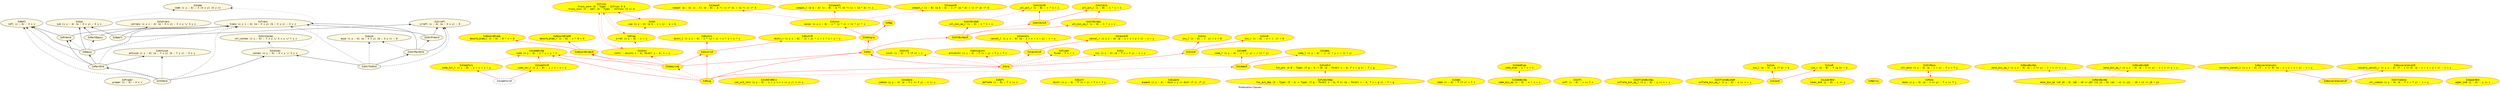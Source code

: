 digraph Is {
  label = "Predicative Classes"
  rankdir = BT

  node [fontname = monospace, style = filled, fillcolor = cornsilk]

  IsProper [label = "\N\nproper (x : A) : X x x"]
  IsComm [label = "\N\ncomm (x y : A) : X (k x y) (k y x)"]

  subgraph order_theory_classes {
    IsAntisym [label = "\N\nantisym (x y : A) (a : Y x y) (b : Y y x) : X x y"]
    IsApart [label = "\N"]
    IsAsym [label = "\N\nasym (x y : A) (a : X x y) (b : X y x) : 0"]
    IsConnex [label = "\N\nconnex (x y : A) : X x y \\/ X y x"]
    IsCotrans [label = "\N\ncotrans (x y z : A) (a : X x z) : X x y \\/ X y z"]
    IsEquiv [label = "\N"]
    IsIrrefl [label = "\N\nirrefl (x : A) (a : X x x) : 0"]
    IsPartEquiv [label = "\N"]
    IsPartOrd [label = "\N"]
    IsPreord [label = "\N"]
    IsRefl [label = "\N\nrefl (x : A) : X x x"]
    IsStrConnex [label = "\N\nstr_connex (x y : A) : Y x y \\/ X x y \\/ Y y x"]
    IsStrPartOrd [label = "\N"]
    IsStrPreord [label = "\N"]
    IsStrTotOrd [label = "\N"]
    IsSym [label = "\N\nsym (x y : A) (a : X x y) : X y x"]
    IsTotOrd [label = "\N"]
    IsTrans [label = "\N\ntrans (x y z : A) (a : X x y) (b : X y z) : X x z"]
  }

  IsAbsorbElemL [label = "\N\nabsorb_elem_l (x : A) : 0 * x = 0", color = red, fillcolor = yellow]
  IsAbsorbElemLR [label = "\N", color = red, fillcolor = yellow]
  IsAbsorbElemR [label = "\N\nabsorb_elem_r (x : A) : x * 0 = 0", color = red, fillcolor = yellow]
  IsAntidistr [label = "\N\nantidistr (x y : A) : f (x + y) = f y + f x", color = red, fillcolor = yellow]
  IsAssoc [label = "\N\nassoc (x y z : A) : x * (y * z) = (x * y) * z", color = red, fillcolor = yellow]
  IsCancelL [label = "\N\ncancel_l (x y z : A) (a : z + x = z + y) : x = y", color = red, fillcolor = yellow]
  IsCancelLR [label = "\N", color = red, fillcolor = yellow]
  IsCancelR [label = "\N\ncancel_r (x y z : A) (a : x + z = y + z) : x = y", color = red, fillcolor = yellow]
  IsCohOrdRels [label = "\N\ncoh_ord_rels (x y : A) : x < y <-> x <= y /\\ x <> y", color = red, fillcolor = yellow]
  IsCommBinOp [label = "\N\ncomm (x y : A) : x * y = y * x", color = red, fillcolor = yellow]
  IsCommL [label = "\N\ncomm_l (x y : A) : (/ x) * y = / (x * y)", color = red, fillcolor = yellow]
  IsCommLR [label = "\N", color = red, fillcolor = yellow]
  IsCommR [label = "\N\ncomm_r (x y : A) : x * (/ y) = / (x * y)", color = red, fillcolor = yellow]
  IsCommTorL [label = "\N\ncomm_tor_l (x y : B) : y / x = x / y", color = red, fillcolor = yellow]
  IsCommTorR [label = "\N\ncomm_tor_r (x y : B) : y / x = x / y", color = red, fillcolor = yellow]
  IsComono [label = "\N\ncomono (x y : A) (a : f x <= f y) : x <= y", color = red, fillcolor = yellow]
  IsCompat [label = "\N\ncompat (a : A) (x : C) (b : B) : a *< (x >* b) = (a *< x) >* b", color = red, fillcolor = yellow]
  IsCompatL [label = "\N\ncompat_l (a b : A) (x : B) : a *< (b *< x) = (a * b) *< x", color = red, fillcolor = yellow]
  IsCompatR [label = "\N\ncompat_r (x : B) (a b : A) : x >* (a * b) = (x >* a) >* b", color = red, fillcolor = yellow]
  IsContr [label = "\N\ncontr : exists x : A, forall y : A, x = y", color = red, fillcolor = yellow]
  IsDefl [label = "\N\ndeflate (x : A) : f x <= x", color = red, fillcolor = yellow]
  IsDistr [label = "\N\ndistr (x y : A) : f (x + y) = f x + f y", color = red, fillcolor = yellow]
  IsDistrL [label = "\N\ndistr_l (x y z : A) : x * (y + z) = x * y + x * z", color = red, fillcolor = yellow]
  IsDistrLR [label = "\N", color = red, fillcolor = yellow]
  IsDistrR [label = "\N\ndistr_r (x y z : A) : (x + y) * z = x * z + y * z", color = red, fillcolor = yellow]
  IsExpand [label = "\N\ncontract (x y : A) : dist (f x) (f y) <= dist x y", color = red, fillcolor = yellow]
  IsExpand [label = "\N\nexpand (x y : A) : dist x y <= dist (f x) (f y)", color = red, fillcolor = yellow]
  IsFixed [label = "\N\nfixed : f x = x", color = red, fillcolor = yellow]
  IsFunExt [label = "\N\nfun_ext (A B : Type) (f g : A -> B) (a : forall x : A, f x = g x) : f = g", color = red, fillcolor = yellow]
  IsFunExtDep [label = "\N\nfun_ext_dep (A : Type) (P : A -> Type) (f g : forall x : A, P x) (a : forall x : A, f x = g x) : f = g", color = red, fillcolor = yellow]
  IsGrp [label = "\N", color = red, fillcolor = yellow]
  IsIdem [label = "\N\nidem (x : A) : f (f x) = f x", color = red, fillcolor = yellow]
  IsIdemBinOp [label = "\N\nidem_bin_op (x : A) : x * x = x", color = red, fillcolor = yellow]
  IsIdemElem [label = "\N\nidem_elem : x * x = x", color = red, fillcolor = yellow]
  IsInfl [label = "\N\ninfl (x : A) : x <= f x", color = red, fillcolor = yellow]
  IsInflateBinOpL [label = "\N\ninflate_bin_op_l (x y : A) : y <= x + y", color = red, fillcolor = yellow]
  IsInflateBinOpR [label = "\N\ninflate_bin_op_r (x y : A) : x <= x + y", color = red, fillcolor = yellow]
  IsInj [label = "\N\ninj (x y : A) (a : f x = f y) : x = y", color = red, fillcolor = yellow]
  IsInvL [label = "\N\ninv_l (x : A) : (- x) + x = 0", color = red, fillcolor = yellow]
  IsInvLR [label = "\N", color = red, fillcolor = yellow]
  IsInvR [label = "\N\ninv_r (x : A) : x + (- x) = 0", color = red, fillcolor = yellow]
  IsInvol [label = "\N\ninvol (x : A) : f (f x) = x", color = red, fillcolor = yellow]
  IsIsoL [label = "\N\niso_l (a : A) : g (f a) = a", color = red, fillcolor = yellow]
  IsIsoLR [label = "\N", color = red, fillcolor = yellow]
  IsIsoR [label = "\N\niso_r (b : B) : f (g b) = b", color = red, fillcolor = yellow]
  IsLowerBnd [label = "\N\nlower_bnd (y : A) : x <= y", color = red, fillcolor = yellow]
  IsMag [label = "\N", color = red, fillcolor = yellow]
  IsMetric [label = "\N", color = red, fillcolor = yellow]
  IsMon [label = "\N", color = red, fillcolor = yellow]
  IsMono [label = "\N\nmono (x y : A) (a : x <= y) : f x <= f y", color = red, fillcolor = yellow]
  IsMonoBinOp [label = "\N\nmono_bin_op (x0 y0 : A) (a0 : x0 <= y0) (x1 y1 : A) (a1 : x1 <= y1) : x0 + x1 <= y0 + y1", color = red, fillcolor = yellow]
  IsMonoBinOpL [label = "\N\nmono_bin_op_l (x y z : A) (a : x <= y) : z + x <= z + y", color = red, fillcolor = yellow]
  IsMonoBinOpR [label = "\N\nmono_bin_op_r (x y z : A) (a : x <= y) : x + z <= y + z", color = red, fillcolor = yellow]
  IsNonzeroCancelL [label = "\N\nnonzero_cancel_l (x y z : A) (f : z <> 0) (a : z + x = z + y) : x = y", color = red, fillcolor = yellow]
  IsNonzeroCancelLR [label = "\N", color = red, fillcolor = yellow]
  IsNonzeroCancelR [label = "\N\nnonzero_cancel_r (x y z : A) (f : z <> 0) (a : x + z = y + z) : x = y", color = red, fillcolor = yellow]
  IsProp [label = "\N\nirrel (x y : A) : x = y", color = red, fillcolor = yellow]
  IsRing [label = "\N", color = red, fillcolor = yellow]
  IsSemigrp [label = "\N", color = red, fillcolor = yellow]
  IsSemiring [label = "\N", color = red, fillcolor = yellow]
  IsSet [label = "\N\nuip (x y : A) (a b : x = y) : a = b", color = red, fillcolor = yellow]
  IsStrComono [label = "\N\nstr_comono (x y : A) (a : f x < f y) : x < y", color = red, fillcolor = yellow]
  IsStrMono [label = "\N\nstr_mono (x y : A) (a : x < y) : f x < f y", color = red, fillcolor = yellow]
  IsTrunc [label = "\N\ntrunc_zero (A : Type) : IsTrunc O A\ntrunc_succ (n : nat) (A : Type) : IsTrunc (S n) A", color = red, fillcolor = yellow]
  IsUnlActL [label = "\N\nunl_act_l (x : B) : 1 * x = x", color = red, fillcolor = yellow]
  IsUnlActLR [label = "\N", color = red, fillcolor = yellow]
  IsUnlActR [label = "\N\nunl_act_r (x : B) : x * 1 = x", color = red, fillcolor = yellow]
  IsUnlBinOpL [label = "\N\nunl_bin_op_l (x : A) : 1 * x = x", color = red, fillcolor = yellow]
  IsUnlBinOpLR [label = "\N", color = red, fillcolor = yellow]
  IsUnlBinOpR [label = "\N\nunl_bin_op_r (x : A) : x * 1 = x", color = red, fillcolor = yellow]
  IsUpperBnd [label = "\N\nupper_bnd (y : A) : y <= x", color = red, fillcolor = yellow]

  node [style = dashed]

  // Fields

  edge [style = solid]

  subgraph order_theory_fields {
    IsApart -> IsCotrans
    IsApart -> IsIrrefl
    IsApart -> IsSym
    IsEquiv -> IsRefl
    IsEquiv -> IsSym
    IsEquiv -> IsTrans
    IsPartEquiv -> IsSym
    IsPartEquiv -> IsTrans
    IsPartOrd -> IsAntisym
    IsPartOrd -> IsEquiv
    IsPartOrd -> IsPreord
    // IsPartOrd -> IsProper
    IsPreord -> IsRefl
    IsPreord -> IsTrans
    IsStrPartOrd -> IsIrrefl
    // IsStrTotOrd -> IsProper
    IsStrPartOrd -> IsTrans
    IsStrPreord -> IsIrrefl
    IsStrPreord -> IsTrans
    IsStrTotOrd -> IsConnex
    IsStrTotOrd -> IsStrPartOrd
    IsTotOrd -> IsConnex
    IsTotOrd -> IsPartOrd
  }

  edge [color = red]

  IsAbsorbElemLR -> IsAbsorbElemL
  IsAbsorbElemLR -> IsAbsorbElemR
  IsCancelLR -> IsCancelL
  IsCancelLR -> IsCancelR
  IsCommLR -> IsCommL
  IsCommLR -> IsCommR
  IsCommTorLR -> IsCommTorL
  IsCommTorLR -> IsCommTorR
  IsDistrLR -> IsDistrL
  IsDistrLR -> IsDistrR
  IsGrp -> IsInvLR
  IsGrp -> IsMon
  IsInvLR -> IsInvL
  IsInvLR -> IsInvR
  IsIsoLR -> IsIsoL
  IsIsoLR -> IsIsoR
  IsMon -> IsSemigrp
  IsMon -> IsUnlBinOpLR
  IsNonzeroCancelLR -> IsNonzeroCancelL
  IsNonzeroCancelLR -> IsNonzeroCancelR
  IsRing -> IsCommBinOp
  IsRing -> IsDistrLR
  IsRing -> IsGrp
  IsRing -> IsMon
  IsSemigrp -> IsAssoc
  IsSemigrp -> IsMag
  IsSemiring -> IsAbsorbElemLR
  IsSemiring -> IsCommBinOp
  IsSemiring -> IsDistrLR
  IsSemiring -> IsMon
  IsUnlActLR -> IsUnlActL
  IsUnlActLR -> IsUnlActR
  IsUnlBinOpLR -> IsUnlBinOpL
  IsUnlBinOpLR -> IsUnlBinOpR

  // Derivations

  edge [style = dashed]

  edge [color = black]

  subgraph order_theory_derivations {
    IsConnex -> IsStrConnex
    IsEquiv -> IsPartEquiv
    IsEquiv -> IsPreord
    IsPartOrd -> IsRefl
    IsPartOrd -> IsTrans
    IsStrPartOrd -> IsAsym
    IsStrPartOrd -> IsStrPreord
    IsStrTotOrd -> IsAsym
    IsStrTotOrd -> IsIrrefl
    IsStrTotOrd -> IsTrans
    IsTotOrd -> IsAntisym
    // IsTotOrd -> IsProper
    IsTotOrd -> IsRefl
    IsTotOrd -> IsTrans
  }

  edge [color = red]

  IsAssoc -> IsCompat
  IsAssoc -> IsCompatL
  IsAssoc -> IsCompatR
  IsCommTorL -> IsCommBinOp
  IsCommTorR -> IsCommBinOp
  IsContr -> IsProp
  IsContr -> IsTrunc
  IsFunExtDep -> IsFunExt
  IsGrp -> IsAntidistr
  IsGrp -> IsCancelLR
  IsGrp -> IsFixed
  IsGrp -> IsInj
  IsGrp -> IsInvol
  IsIdemBinOp -> IsIdemElem
  IsMono -> IsStrMono
  IsMonoBinOp -> IsMonoBinOpL
  IsMonoBinOp -> IsMonoBinOpR
  IsProp -> IsSet
  IsProp -> IsTrunc
  IsRing -> IsAbsorbElemLR
  IsRing -> IsCommLR
  IsRing -> IsSemiring
  IsSemiring -> IsContr
  IsSet -> IsTrunc
  IsStrMono -> IsMono
  IsTrunc -> IsContr
  IsTrunc -> IsProp
  IsTrunc -> IsSet
  IsUnlBinOpL -> IsUnlActL
  IsUnlBinOpLR -> IsUnlActLR
  IsUnlBinOpR -> IsUnlActR

  // Specializations

  edge [style = dotted]

  edge [color = black]

  IsConnex -> IsComm
  IsSym -> IsComm

  edge [color = red]
}
